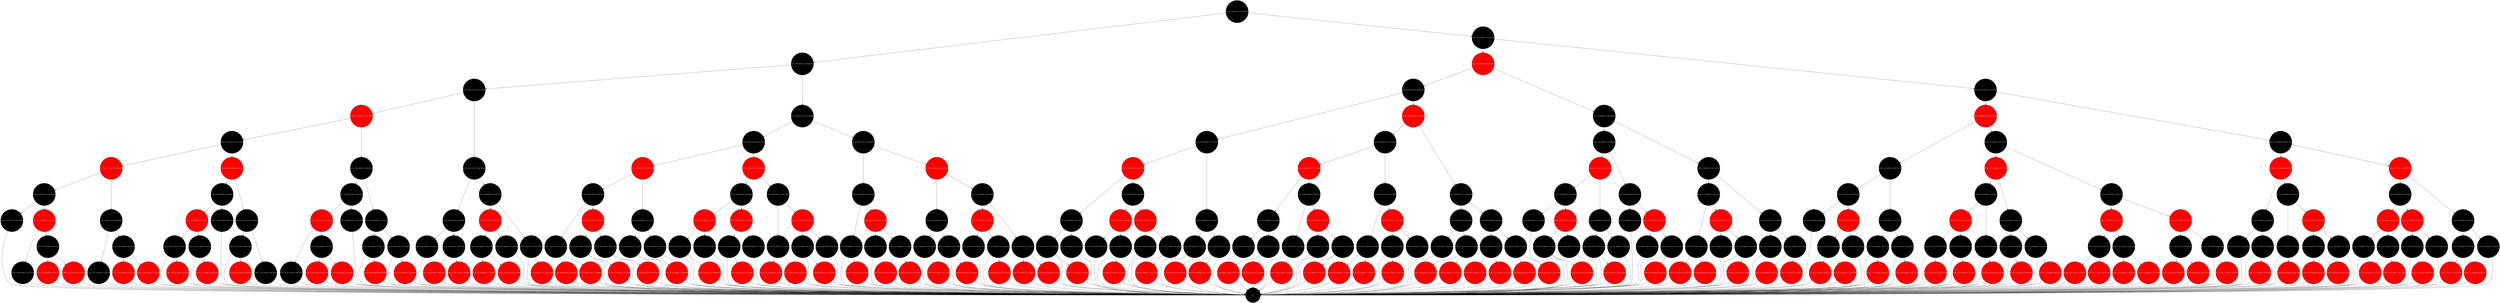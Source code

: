 digraph G{
	node [margin=0 fontcolor=white fontsize=12 width=0.5 shape=circle style=filled]
	edge [fontcolor=grey fontsize=10]
	nil [fillcolor=black fixedsize=shape label="nil" width=2]
	40 [fillcolor=black fixedsize=shape label="id:40 x=1199.715737 y=631.496807" width=3]
	64 -> 40
	40 -> nil
	26 [fillcolor=black fixedsize=shape label="id:26 x=1198.973834 y=281.512429" width=3]
	137 -> 26
	26 -> nil
	221 [fillcolor=red fixedsize=shape label="id:221 x=1189.644389 y=185.474317" width=3]
	266 -> 221
	221 -> nil
	260 [fillcolor=red fixedsize=shape label="id:260 x=1184.145524 y=189.810056" width=3]
	266 -> 260
	260 -> nil
	266 [fillcolor=black fixedsize=shape label="id:266 x=1187.436864 y=653.524512" width=3]
	137 -> 266
	137 [fillcolor=red fixedsize=shape label="id:137 x=1193.924850 y=752.591724" width=3]
	64 -> 137
	64 [fillcolor=black fixedsize=shape label="id:64 x=1199.225412 y=52.333545" width=3]
	17 -> 64
	123 [fillcolor=black fixedsize=shape label="id:123 x=1177.673302 y=35.565119" width=3]
	3 -> 123
	123 -> nil
	71 [fillcolor=red fixedsize=shape label="id:71 x=1169.701528 y=510.823717" width=3]
	192 -> 71
	71 -> nil
	156 [fillcolor=red fixedsize=shape label="id:156 x=1158.411896 y=15.760162" width=3]
	192 -> 156
	156 -> nil
	192 [fillcolor=black fixedsize=shape label="id:192 x=1169.544082 y=608.955498" width=3]
	3 -> 192
	3 [fillcolor=black fixedsize=shape label="id:3 x=1169.741118 y=644.620699" width=3]
	17 -> 3
	17 [fillcolor=red fixedsize=shape label="id:17 x=1183.527271 y=592.391313" width=3]
	38 -> 17
	268 [fillcolor=red fixedsize=shape label="id:268 x=1150.807682 y=456.835428" width=3]
	236 -> 268
	268 -> nil
	236 [fillcolor=black fixedsize=shape label="id:236 x=1152.473499 y=772.300719" width=3]
	103 -> 236
	236 -> nil
	264 [fillcolor=red fixedsize=shape label="id:264 x=1145.198375 y=400.429316" width=3]
	205 -> 264
	264 -> nil
	205 [fillcolor=black fixedsize=shape label="id:205 x=1140.771648 y=16.056146" width=3]
	103 -> 205
	205 -> nil
	103 [fillcolor=red fixedsize=shape label="id:103 x=1148.308816 y=556.999279" width=3]
	189 -> 103
	130 [fillcolor=black fixedsize=shape label="id:130 x=1139.613584 y=68.272268" width=3]
	189 -> 130
	130 -> nil
	189 [fillcolor=black fixedsize=shape label="id:189 x=1139.856566 y=216.918379" width=3]
	81 -> 189
	256 [fillcolor=red fixedsize=shape label="id:256 x=1134.333364 y=64.948745" width=3]
	238 -> 256
	256 -> nil
	238 [fillcolor=black fixedsize=shape label="id:238 x=1133.518541 y=649.630289" width=3]
	69 -> 238
	238 -> nil
	240 [fillcolor=black fixedsize=shape label="id:240 x=1121.292416 y=180.064793" width=3]
	69 -> 240
	240 -> nil
	69 [fillcolor=black fixedsize=shape label="id:69 x=1126.321225 y=410.196454" width=3]
	81 -> 69
	81 [fillcolor=red fixedsize=shape label="id:81 x=1138.600709 y=436.010440" width=3]
	38 -> 81
	38 [fillcolor=black fixedsize=shape label="id:38 x=1154.235614 y=645.512788" width=3]
	66 -> 38
	129 [fillcolor=black fixedsize=shape label="id:129 x=1115.724891 y=369.543915" width=3]
	141 -> 129
	129 -> nil
	219 [fillcolor=red fixedsize=shape label="id:219 x=1100.725905 y=683.567486" width=3]
	234 -> 219
	219 -> nil
	251 [fillcolor=red fixedsize=shape label="id:251 x=1094.445347 y=41.832827" width=3]
	234 -> 251
	251 -> nil
	234 [fillcolor=black fixedsize=shape label="id:234 x=1094.586038 y=199.511551" width=3]
	141 -> 234
	141 [fillcolor=red fixedsize=shape label="id:141 x=1111.111161 y=412.297614" width=3]
	127 -> 141
	30 [fillcolor=black fixedsize=shape label="id:30 x=1084.942529 y=279.128038" width=3]
	127 -> 30
	30 -> nil
	127 [fillcolor=black fixedsize=shape label="id:127 x=1088.907434 y=260.043244" width=3]
	15 -> 127
	228 [fillcolor=red fixedsize=shape label="id:228 x=1081.338667 y=229.023462" width=3]
	204 -> 228
	228 -> nil
	204 [fillcolor=black fixedsize=shape label="id:204 x=1076.643417 y=393.911276" width=3]
	25 -> 204
	204 -> nil
	258 [fillcolor=red fixedsize=shape label="id:258 x=1070.696041 y=206.285511" width=3]
	19 -> 258
	258 -> nil
	19 [fillcolor=black fixedsize=shape label="id:19 x=1064.422294 y=523.588826" width=3]
	25 -> 19
	19 -> nil
	25 [fillcolor=black fixedsize=shape label="id:25 x=1076.534699 y=253.542837" width=3]
	15 -> 25
	15 [fillcolor=black fixedsize=shape label="id:15 x=1082.866023 y=485.051343" width=3]
	66 -> 15
	66 [fillcolor=red fixedsize=shape label="id:66 x=1118.256176 y=764.204617" width=3]
	18 -> 66
	60 [fillcolor=black fixedsize=shape label="id:60 x=1060.639430 y=169.594837" width=3]
	24 -> 60
	60 -> nil
	91 [fillcolor=red fixedsize=shape label="id:91 x=1047.813767 y=349.634212" width=3]
	143 -> 91
	91 -> nil
	54 [fillcolor=red fixedsize=shape label="id:54 x=1039.771036 y=298.435130" width=3]
	143 -> 54
	54 -> nil
	143 [fillcolor=black fixedsize=shape label="id:143 x=1043.937085 y=687.156942" width=3]
	24 -> 143
	24 [fillcolor=black fixedsize=shape label="id:24 x=1055.422565 y=208.640816" width=3]
	20 -> 24
	102 [fillcolor=red fixedsize=shape label="id:102 x=1030.848076 y=12.404622" width=3]
	244 -> 102
	102 -> nil
	243 [fillcolor=red fixedsize=shape label="id:243 x=1018.592219 y=140.038050" width=3]
	244 -> 243
	243 -> nil
	244 [fillcolor=black fixedsize=shape label="id:244 x=1024.790963 y=708.295946" width=3]
	16 -> 244
	206 [fillcolor=black fixedsize=shape label="id:206 x=997.869396 y=516.613468" width=3]
	16 -> 206
	206 -> nil
	16 [fillcolor=red fixedsize=shape label="id:16 x=1008.421739 y=592.567183" width=3]
	80 -> 16
	113 [fillcolor=red fixedsize=shape label="id:113 x=989.511272 y=56.416076" width=3]
	75 -> 113
	113 -> nil
	75 [fillcolor=black fixedsize=shape label="id:75 x=989.812512 y=284.134408" width=3]
	80 -> 75
	75 -> nil
	80 [fillcolor=black fixedsize=shape label="id:80 x=990.069310 y=735.929197" width=3]
	20 -> 80
	20 [fillcolor=black fixedsize=shape label="id:20 x=1037.213797 y=446.395846" width=3]
	18 -> 20
	18 [fillcolor=black fixedsize=shape label="id:18 x=1062.753435 y=533.200052" width=3]
	6 -> 18
	78 [fillcolor=red fixedsize=shape label="id:78 x=986.914182 y=288.406847" width=3]
	237 -> 78
	78 -> nil
	271 [fillcolor=red fixedsize=shape label="id:271 x=984.105700 y=23.098383" width=3]
	237 -> 271
	271 -> nil
	237 [fillcolor=black fixedsize=shape label="id:237 x=986.331917 y=721.773954" width=3]
	106 -> 237
	257 [fillcolor=red fixedsize=shape label="id:257 x=974.791923 y=122.340258" width=3]
	252 -> 257
	257 -> nil
	252 [fillcolor=black fixedsize=shape label="id:252 x=975.187848 y=186.857102" width=3]
	133 -> 252
	252 -> nil
	270 [fillcolor=red fixedsize=shape label="id:270 x=966.571872 y=789.715014" width=3]
	150 -> 270
	270 -> nil
	150 [fillcolor=black fixedsize=shape label="id:150 x=968.238552 y=450.754039" width=3]
	133 -> 150
	150 -> nil
	133 [fillcolor=red fixedsize=shape label="id:133 x=971.393431 y=436.661599" width=3]
	106 -> 133
	106 [fillcolor=black fixedsize=shape label="id:106 x=979.414632 y=458.936792" width=3]
	111 -> 106
	254 [fillcolor=red fixedsize=shape label="id:254 x=961.248665 y=784.365249" width=3]
	247 -> 254
	254 -> nil
	247 [fillcolor=black fixedsize=shape label="id:247 x=959.547578 y=167.091437" width=3]
	139 -> 247
	247 -> nil
	136 [fillcolor=black fixedsize=shape label="id:136 x=954.026583 y=276.512198" width=3]
	139 -> 136
	136 -> nil
	139 [fillcolor=black fixedsize=shape label="id:139 x=958.468086 y=475.235703" width=3]
	111 -> 139
	111 [fillcolor=red fixedsize=shape label="id:111 x=965.236772 y=155.012029" width=3]
	115 -> 111
	275 [fillcolor=red fixedsize=shape label="id:275 x=949.054345 y=344.921464" width=3]
	249 -> 275
	275 -> nil
	249 [fillcolor=black fixedsize=shape label="id:249 x=924.661129 y=734.805535" width=3]
	210 -> 249
	249 -> nil
	209 [fillcolor=black fixedsize=shape label="id:209 x=915.219736 y=192.453315" width=3]
	210 -> 209
	209 -> nil
	210 [fillcolor=red fixedsize=shape label="id:210 x=923.330094 y=177.456598" width=3]
	121 -> 210
	267 [fillcolor=red fixedsize=shape label="id:267 x=901.672101 y=102.366172" width=3]
	214 -> 267
	267 -> nil
	214 [fillcolor=black fixedsize=shape label="id:214 x=901.340766 y=98.952197" width=3]
	211 -> 214
	214 -> nil
	56 [fillcolor=black fixedsize=shape label="id:56 x=900.022684 y=557.523409" width=3]
	211 -> 56
	56 -> nil
	211 [fillcolor=red fixedsize=shape label="id:211 x=900.407083 y=321.924399" width=3]
	121 -> 211
	121 [fillcolor=black fixedsize=shape label="id:121 x=914.942402 y=426.478643" width=3]
	7 -> 121
	87 [fillcolor=red fixedsize=shape label="id:87 x=896.617418 y=647.602208" width=3]
	125 -> 87
	87 -> nil
	233 [fillcolor=red fixedsize=shape label="id:233 x=888.732961 y=333.604318" width=3]
	125 -> 233
	233 -> nil
	125 [fillcolor=black fixedsize=shape label="id:125 x=892.299581 y=272.304977" width=3]
	61 -> 125
	279 [fillcolor=red fixedsize=shape label="id:279 x=877.291962 y=738.836742" width=3]
	41 -> 279
	279 -> nil
	41 [fillcolor=black fixedsize=shape label="id:41 x=878.192046 y=427.621252" width=3]
	151 -> 41
	41 -> nil
	183 [fillcolor=black fixedsize=shape label="id:183 x=868.505554 y=61.808493" width=3]
	151 -> 183
	183 -> nil
	151 [fillcolor=red fixedsize=shape label="id:151 x=874.613493 y=53.451344" width=3]
	61 -> 151
	61 [fillcolor=black fixedsize=shape label="id:61 x=884.123027 y=186.340607" width=3]
	7 -> 61
	7 [fillcolor=red fixedsize=shape label="id:7 x=898.082903 y=632.063649" width=3]
	115 -> 7
	115 [fillcolor=black fixedsize=shape label="id:115 x=949.765709 y=750.120554" width=3]
	31 -> 115
	201 [fillcolor=red fixedsize=shape label="id:201 x=846.887631 y=162.564938" width=3]
	32 -> 201
	201 -> nil
	32 [fillcolor=black fixedsize=shape label="id:32 x=846.664692 y=234.423575" width=3]
	36 -> 32
	32 -> nil
	29 [fillcolor=black fixedsize=shape label="id:29 x=834.570050 y=17.243772" width=3]
	48 -> 29
	29 -> nil
	67 [fillcolor=red fixedsize=shape label="id:67 x=828.476269 y=6.154601" width=3]
	108 -> 67
	67 -> nil
	52 [fillcolor=red fixedsize=shape label="id:52 x=789.927145 y=188.093402" width=3]
	108 -> 52
	52 -> nil
	108 [fillcolor=black fixedsize=shape label="id:108 x=823.485460 y=255.508872" width=3]
	48 -> 108
	48 [fillcolor=red fixedsize=shape label="id:48 x=833.755373 y=182.621870" width=3]
	36 -> 48
	36 [fillcolor=black fixedsize=shape label="id:36 x=844.796344 y=334.258149" width=3]
	8 -> 36
	146 [fillcolor=red fixedsize=shape label="id:146 x=788.673196 y=521.038500" width=3]
	59 -> 146
	146 -> nil
	59 [fillcolor=black fixedsize=shape label="id:59 x=784.440785 y=611.805942" width=3]
	73 -> 59
	59 -> nil
	90 [fillcolor=red fixedsize=shape label="id:90 x=778.796079 y=573.040633" width=3]
	89 -> 90
	90 -> nil
	89 [fillcolor=black fixedsize=shape label="id:89 x=776.946034 y=448.976469" width=3]
	73 -> 89
	89 -> nil
	73 [fillcolor=black fixedsize=shape label="id:73 x=782.618189 y=211.723318" width=3]
	72 -> 73
	131 [fillcolor=black fixedsize=shape label="id:131 x=772.734470 y=698.070253" width=3]
	21 -> 131
	131 -> nil
	154 [fillcolor=red fixedsize=shape label="id:154 x=764.471464 y=756.967013" width=3]
	135 -> 154
	154 -> nil
	135 [fillcolor=black fixedsize=shape label="id:135 x=756.664770 y=648.642051" width=3]
	21 -> 135
	135 -> nil
	21 [fillcolor=red fixedsize=shape label="id:21 x=771.203687 y=148.959551" width=3]
	27 -> 21
	42 [fillcolor=red fixedsize=shape label="id:42 x=750.766821 y=178.095311" width=3]
	28 -> 42
	42 -> nil
	134 [fillcolor=red fixedsize=shape label="id:134 x=746.345960 y=275.164300" width=3]
	28 -> 134
	134 -> nil
	28 [fillcolor=black fixedsize=shape label="id:28 x=746.952611 y=23.178473" width=3]
	27 -> 28
	27 [fillcolor=black fixedsize=shape label="id:27 x=755.426008 y=362.793024" width=3]
	72 -> 27
	72 [fillcolor=red fixedsize=shape label="id:72 x=776.204913 y=146.770163" width=3]
	8 -> 72
	8 [fillcolor=black fixedsize=shape label="id:8 x=788.752797 y=229.692933" width=3]
	31 -> 8
	31 [fillcolor=black fixedsize=shape label="id:31 x=862.877235 y=314.589995" width=3]
	6 -> 31
	6 [fillcolor=black fixedsize=shape label="id:6 x=988.820282 y=265.602431" width=3]
	2 -> 6
	140 [fillcolor=red fixedsize=shape label="id:140 x=731.419938 y=512.833795" width=3]
	22 -> 140
	140 -> nil
	22 [fillcolor=black fixedsize=shape label="id:22 x=736.576375 y=108.303646" width=3]
	97 -> 22
	22 -> nil
	47 [fillcolor=black fixedsize=shape label="id:47 x=718.029305 y=152.519661" width=3]
	97 -> 47
	47 -> nil
	97 [fillcolor=black fixedsize=shape label="id:97 x=729.218849 y=232.726859" width=3]
	43 -> 97
	132 [fillcolor=black fixedsize=shape label="id:132 x=702.120876 y=665.224126" width=3]
	144 -> 132
	132 -> nil
	194 [fillcolor=red fixedsize=shape label="id:194 x=680.252082 y=33.799664" width=3]
	34 -> 194
	194 -> nil
	34 [fillcolor=black fixedsize=shape label="id:34 x=681.268540 y=799.597118" width=3]
	144 -> 34
	34 -> nil
	144 [fillcolor=red fixedsize=shape label="id:144 x=696.778060 y=269.368268" width=3]
	118 -> 144
	138 [fillcolor=black fixedsize=shape label="id:138 x=657.264663 y=290.954455" width=3]
	191 -> 138
	138 -> nil
	208 [fillcolor=red fixedsize=shape label="id:208 x=655.307682 y=118.574474" width=3]
	107 -> 208
	208 -> nil
	107 [fillcolor=black fixedsize=shape label="id:107 x=654.153325 y=669.498108" width=3]
	191 -> 107
	107 -> nil
	191 [fillcolor=red fixedsize=shape label="id:191 x=656.159456 y=121.326713" width=3]
	118 -> 191
	118 [fillcolor=black fixedsize=shape label="id:118 x=676.330380 y=376.266327" width=3]
	43 -> 118
	43 [fillcolor=red fixedsize=shape label="id:43 x=713.383829 y=204.767554" width=3]
	23 -> 43
	46 [fillcolor=black fixedsize=shape label="id:46 x=649.410675 y=571.474075" width=3]
	109 -> 46
	46 -> nil
	126 [fillcolor=red fixedsize=shape label="id:126 x=642.853170 y=303.145035" width=3]
	215 -> 126
	126 -> nil
	93 [fillcolor=red fixedsize=shape label="id:93 x=632.682266 y=464.775966" width=3]
	215 -> 93
	93 -> nil
	215 [fillcolor=black fixedsize=shape label="id:215 x=638.155229 y=47.251169" width=3]
	109 -> 215
	109 [fillcolor=black fixedsize=shape label="id:109 x=646.602225 y=89.756876" width=3]
	23 -> 109
	23 [fillcolor=black fixedsize=shape label="id:23 x=652.830505 y=57.778958" width=3]
	39 -> 23
	152 [fillcolor=black fixedsize=shape label="id:152 x=621.836275 y=756.423317" width=3]
	145 -> 152
	152 -> nil
	186 [fillcolor=red fixedsize=shape label="id:186 x=608.156849 y=703.974954" width=3]
	155 -> 186
	186 -> nil
	190 [fillcolor=red fixedsize=shape label="id:190 x=594.326259 y=52.128152" width=3]
	155 -> 190
	190 -> nil
	155 [fillcolor=black fixedsize=shape label="id:155 x=598.711141 y=112.593447" width=3]
	145 -> 155
	145 [fillcolor=black fixedsize=shape label="id:145 x=610.004699 y=365.285675" width=3]
	53 -> 145
	263 [fillcolor=red fixedsize=shape label="id:263 x=580.671530 y=256.360481" width=3]
	203 -> 263
	263 -> nil
	203 [fillcolor=black fixedsize=shape label="id:203 x=572.637842 y=412.688743" width=3]
	142 -> 203
	203 -> nil
	261 [fillcolor=black fixedsize=shape label="id:261 x=565.552078 y=537.178438" width=3]
	226 -> 261
	261 -> nil
	277 [fillcolor=red fixedsize=shape label="id:277 x=556.449775 y=130.165332" width=3]
	269 -> 277
	277 -> nil
	269 [fillcolor=black fixedsize=shape label="id:269 x=554.095524 y=437.153639" width=3]
	226 -> 269
	269 -> nil
	226 [fillcolor=red fixedsize=shape label="id:226 x=565.131392 y=289.164111" width=3]
	142 -> 226
	142 [fillcolor=black fixedsize=shape label="id:142 x=568.336433 y=705.677921" width=3]
	53 -> 142
	53 [fillcolor=red fixedsize=shape label="id:53 x=588.410501 y=232.747545" width=3]
	92 -> 53
	160 [fillcolor=red fixedsize=shape label="id:160 x=548.059645 y=767.026155" width=3]
	153 -> 160
	160 -> nil
	161 [fillcolor=red fixedsize=shape label="id:161 x=538.568017 y=415.682037" width=3]
	153 -> 161
	161 -> nil
	153 [fillcolor=black fixedsize=shape label="id:153 x=541.149948 y=401.638621" width=3]
	158 -> 153
	259 [fillcolor=red fixedsize=shape label="id:259 x=525.130444 y=244.127205" width=3]
	174 -> 259
	259 -> nil
	174 [fillcolor=black fixedsize=shape label="id:174 x=524.892381 y=514.036019" width=3]
	207 -> 174
	174 -> nil
	164 [fillcolor=black fixedsize=shape label="id:164 x=523.668972 y=548.863231" width=3]
	207 -> 164
	164 -> nil
	207 [fillcolor=red fixedsize=shape label="id:207 x=524.356770 y=394.746306" width=3]
	158 -> 207
	158 [fillcolor=black fixedsize=shape label="id:158 x=537.879153 y=303.719868" width=3]
	92 -> 158
	92 [fillcolor=black fixedsize=shape label="id:92 x=550.666221 y=775.484464" width=3]
	105 -> 92
	171 [fillcolor=black fixedsize=shape label="id:171 x=520.857799 y=599.967233" width=3]
	218 -> 171
	171 -> nil
	262 [fillcolor=red fixedsize=shape label="id:262 x=503.184439 y=408.595385" width=3]
	227 -> 262
	262 -> nil
	188 [fillcolor=red fixedsize=shape label="id:188 x=499.045254 y=125.164551" width=3]
	227 -> 188
	188 -> nil
	227 [fillcolor=black fixedsize=shape label="id:227 x=500.163797 y=20.130809" width=3]
	218 -> 227
	218 [fillcolor=black fixedsize=shape label="id:218 x=504.639519 y=82.812955" width=3]
	82 -> 218
	169 [fillcolor=red fixedsize=shape label="id:169 x=494.521284 y=797.329739" width=3]
	117 -> 169
	169 -> nil
	246 [fillcolor=red fixedsize=shape label="id:246 x=491.672261 y=521.971869" width=3]
	117 -> 246
	246 -> nil
	117 [fillcolor=black fixedsize=shape label="id:117 x=493.497980 y=322.301173" width=3]
	124 -> 117
	76 [fillcolor=red fixedsize=shape label="id:76 x=486.236492 y=433.386327" width=3]
	223 -> 76
	76 -> nil
	198 [fillcolor=red fixedsize=shape label="id:198 x=482.737837 y=545.295408" width=3]
	223 -> 198
	198 -> nil
	223 [fillcolor=black fixedsize=shape label="id:223 x=484.574288 y=41.224541" width=3]
	124 -> 223
	124 [fillcolor=black fixedsize=shape label="id:124 x=486.465298 y=506.630329" width=3]
	82 -> 124
	82 [fillcolor=black fixedsize=shape label="id:82 x=494.557571 y=105.444264" width=3]
	105 -> 82
	105 [fillcolor=red fixedsize=shape label="id:105 x=521.668756 y=779.197456" width=3]
	39 -> 105
	39 [fillcolor=black fixedsize=shape label="id:39 x=628.895454 y=604.905419" width=3]
	4 -> 39
	63 [fillcolor=black fixedsize=shape label="id:63 x=480.376814 y=237.383068" width=3]
	112 -> 63
	63 -> nil
	248 [fillcolor=red fixedsize=shape label="id:248 x=475.521325 y=663.056198" width=3]
	177 -> 248
	248 -> nil
	177 [fillcolor=black fixedsize=shape label="id:177 x=469.555999 y=771.286900" width=3]
	241 -> 177
	177 -> nil
	199 [fillcolor=black fixedsize=shape label="id:199 x=460.676873 y=194.294440" width=3]
	241 -> 199
	199 -> nil
	241 [fillcolor=red fixedsize=shape label="id:241 x=466.585720 y=527.294465" width=3]
	112 -> 241
	112 [fillcolor=black fixedsize=shape label="id:112 x=476.969395 y=528.042030" width=3]
	148 -> 112
	224 [fillcolor=red fixedsize=shape label="id:224 x=456.135154 y=461.474658" width=3]
	193 -> 224
	224 -> nil
	193 [fillcolor=black fixedsize=shape label="id:193 x=452.212138 y=644.526391" width=3]
	44 -> 193
	193 -> nil
	173 [fillcolor=black fixedsize=shape label="id:173 x=441.589858 y=538.934917" width=3]
	44 -> 173
	173 -> nil
	44 [fillcolor=black fixedsize=shape label="id:44 x=450.688048 y=300.553043" width=3]
	148 -> 44
	148 [fillcolor=red fixedsize=shape label="id:148 x=456.363311 y=458.707455" width=3]
	49 -> 148
	57 [fillcolor=black fixedsize=shape label="id:57 x=437.946376 y=790.157181" width=3]
	94 -> 57
	57 -> nil
	74 [fillcolor=black fixedsize=shape label="id:74 x=429.047362 y=752.569318" width=3]
	181 -> 74
	74 -> nil
	280 [fillcolor=red fixedsize=shape label="id:280 x=417.551644 y=240.570511" width=3]
	101 -> 280
	280 -> nil
	101 [fillcolor=black fixedsize=shape label="id:101 x=420.354511 y=115.530707" width=3]
	181 -> 101
	101 -> nil
	181 [fillcolor=red fixedsize=shape label="id:181 x=425.918956 y=611.519984" width=3]
	94 -> 181
	94 [fillcolor=black fixedsize=shape label="id:94 x=430.903242 y=616.920712" width=3]
	49 -> 94
	49 [fillcolor=black fixedsize=shape label="id:49 x=440.390057 y=580.398598" width=3]
	5 -> 49
	195 [fillcolor=red fixedsize=shape label="id:195 x=413.043636 y=616.978635" width=3]
	70 -> 195
	195 -> nil
	200 [fillcolor=red fixedsize=shape label="id:200 x=380.480388 y=264.565038" width=3]
	70 -> 200
	200 -> nil
	70 [fillcolor=black fixedsize=shape label="id:70 x=407.795439 y=106.925140" width=3]
	86 -> 70
	180 [fillcolor=black fixedsize=shape label="id:180 x=372.958733 y=423.970604" width=3]
	202 -> 180
	180 -> nil
	235 [fillcolor=red fixedsize=shape label="id:235 x=367.025582 y=787.261640" width=3]
	212 -> 235
	235 -> nil
	212 [fillcolor=black fixedsize=shape label="id:212 x=365.344497 y=420.086015" width=3]
	202 -> 212
	212 -> nil
	202 [fillcolor=red fixedsize=shape label="id:202 x=367.328965 y=204.131025" width=3]
	86 -> 202
	86 [fillcolor=black fixedsize=shape label="id:86 x=377.276806 y=235.217311" width=3]
	79 -> 86
	50 [fillcolor=black fixedsize=shape label="id:50 x=356.763768 y=238.397796" width=3]
	104 -> 50
	50 -> nil
	182 [fillcolor=red fixedsize=shape label="id:182 x=353.460099 y=334.950415" width=3]
	168 -> 182
	182 -> nil
	232 [fillcolor=red fixedsize=shape label="id:232 x=343.521065 y=235.685420" width=3]
	168 -> 232
	232 -> nil
	168 [fillcolor=black fixedsize=shape label="id:168 x=347.985625 y=622.293066" width=3]
	104 -> 168
	104 [fillcolor=black fixedsize=shape label="id:104 x=353.753959 y=572.391388" width=3]
	79 -> 104
	79 [fillcolor=black fixedsize=shape label="id:79 x=364.802327 y=87.953785" width=3]
	5 -> 79
	5 [fillcolor=black fixedsize=shape label="id:5 x=414.696857 y=608.542787" width=3]
	4 -> 5
	4 [fillcolor=red fixedsize=shape label="id:4 x=480.654339 y=486.144380" width=3]
	51 -> 4
	65 [fillcolor=black fixedsize=shape label="id:65 x=333.193548 y=784.649251" width=3]
	62 -> 65
	65 -> nil
	179 [fillcolor=red fixedsize=shape label="id:179 x=327.421478 y=492.415444" width=3]
	84 -> 179
	179 -> nil
	197 [fillcolor=red fixedsize=shape label="id:197 x=321.843038 y=788.575595" width=3]
	84 -> 197
	197 -> nil
	84 [fillcolor=black fixedsize=shape label="id:84 x=325.116319 y=270.942475" width=3]
	157 -> 84
	162 [fillcolor=black fixedsize=shape label="id:162 x=314.982349 y=793.510896" width=3]
	157 -> 162
	162 -> nil
	157 [fillcolor=red fixedsize=shape label="id:157 x=321.321255 y=631.227062" width=3]
	62 -> 157
	62 [fillcolor=black fixedsize=shape label="id:62 x=332.873377 y=416.200025" width=3]
	45 -> 62
	225 [fillcolor=red fixedsize=shape label="id:225 x=307.803865 y=339.565719" width=3]
	122 -> 225
	225 -> nil
	122 [fillcolor=black fixedsize=shape label="id:122 x=307.634636 y=450.115433" width=3]
	77 -> 122
	122 -> nil
	175 [fillcolor=red fixedsize=shape label="id:175 x=298.488656 y=438.711025" width=3]
	99 -> 175
	175 -> nil
	99 [fillcolor=black fixedsize=shape label="id:99 x=305.907051 y=392.439229" width=3]
	77 -> 99
	99 -> nil
	77 [fillcolor=black fixedsize=shape label="id:77 x=306.323825 y=203.624133" width=3]
	45 -> 77
	45 [fillcolor=black fixedsize=shape label="id:45 x=308.181032 y=648.716178" width=3]
	35 -> 45
	272 [fillcolor=red fixedsize=shape label="id:272 x=284.528008 y=320.668095" width=3]
	250 -> 272
	272 -> nil
	250 [fillcolor=black fixedsize=shape label="id:250 x=272.671029 y=150.781604" width=3]
	196 -> 250
	250 -> nil
	276 [fillcolor=red fixedsize=shape label="id:276 x=266.194285 y=73.013824" width=3]
	265 -> 276
	276 -> nil
	265 [fillcolor=black fixedsize=shape label="id:265 x=262.140060 y=140.194705" width=3]
	196 -> 265
	265 -> nil
	196 [fillcolor=red fixedsize=shape label="id:196 x=268.213716 y=476.378086" width=3]
	98 -> 196
	245 [fillcolor=red fixedsize=shape label="id:245 x=256.382085 y=720.606824" width=3]
	163 -> 245
	245 -> nil
	163 [fillcolor=black fixedsize=shape label="id:163 x=255.355116 y=654.360998" width=3]
	98 -> 163
	163 -> nil
	98 [fillcolor=black fixedsize=shape label="id:98 x=259.574904 y=52.919328" width=3]
	110 -> 98
	253 [fillcolor=red fixedsize=shape label="id:253 x=243.580456 y=629.067563" width=3]
	120 -> 253
	253 -> nil
	120 [fillcolor=black fixedsize=shape label="id:120 x=237.405100 y=480.746698" width=3]
	166 -> 120
	120 -> nil
	278 [fillcolor=red fixedsize=shape label="id:278 x=207.420986 y=498.932163" width=3]
	217 -> 278
	278 -> nil
	217 [fillcolor=black fixedsize=shape label="id:217 x=208.644963 y=765.405450" width=3]
	166 -> 217
	217 -> nil
	166 [fillcolor=black fixedsize=shape label="id:166 x=226.148712 y=670.715772" width=3]
	110 -> 166
	110 [fillcolor=red fixedsize=shape label="id:110 x=255.112438 y=753.017108" width=3]
	96 -> 110
	239 [fillcolor=red fixedsize=shape label="id:239 x=201.194437 y=0.014562" width=3]
	85 -> 239
	239 -> nil
	273 [fillcolor=red fixedsize=shape label="id:273 x=196.355471 y=91.534709" width=3]
	85 -> 273
	273 -> nil
	85 [fillcolor=black fixedsize=shape label="id:85 x=200.224013 y=1.002514" width=3]
	83 -> 85
	216 [fillcolor=red fixedsize=shape label="id:216 x=190.937848 y=256.529016" width=3]
	100 -> 216
	216 -> nil
	274 [fillcolor=red fixedsize=shape label="id:274 x=176.864516 y=273.297239" width=3]
	100 -> 274
	274 -> nil
	100 [fillcolor=black fixedsize=shape label="id:100 x=181.210189 y=426.457143" width=3]
	83 -> 100
	83 [fillcolor=red fixedsize=shape label="id:83 x=190.943903 y=792.714186" width=3]
	119 -> 83
	229 [fillcolor=red fixedsize=shape label="id:229 x=167.383297 y=783.667509" width=3]
	1 -> 229
	229 -> nil
	178 [fillcolor=red fixedsize=shape label="id:178 x=158.049024 y=667.052847" width=3]
	1 -> 178
	178 -> nil
	1 [fillcolor=black fixedsize=shape label="id:1 x=163.373218 y=497.849962" width=3]
	165 -> 1
	231 [fillcolor=red fixedsize=shape label="id:231 x=131.773230 y=770.334245" width=3]
	176 -> 231
	231 -> nil
	176 [fillcolor=black fixedsize=shape label="id:176 x=136.477269 y=693.868883" width=3]
	165 -> 176
	176 -> nil
	165 [fillcolor=red fixedsize=shape label="id:165 x=157.212885 y=460.965525" width=3]
	119 -> 165
	119 [fillcolor=black fixedsize=shape label="id:119 x=170.656766 y=764.925777" width=3]
	96 -> 119
	96 [fillcolor=black fixedsize=shape label="id:96 x=207.298031 y=367.714792" width=3]
	35 -> 96
	35 [fillcolor=red fixedsize=shape label="id:35 x=289.056674 y=641.423059" width=3]
	10 -> 35
	88 [fillcolor=black fixedsize=shape label="id:88 x=121.045425 y=158.192257" width=3]
	14 -> 88
	88 -> nil
	149 [fillcolor=red fixedsize=shape label="id:149 x=113.790559 y=357.422546" width=3]
	95 -> 149
	149 -> nil
	95 [fillcolor=black fixedsize=shape label="id:95 x=117.196270 y=404.365899" width=3]
	14 -> 95
	95 -> nil
	14 [fillcolor=black fixedsize=shape label="id:14 x=117.699201 y=104.968746" width=3]
	58 -> 14
	159 [fillcolor=red fixedsize=shape label="id:159 x=104.645939 y=360.821188" width=3]
	147 -> 159
	159 -> nil
	147 [fillcolor=black fixedsize=shape label="id:147 x=103.944780 y=378.247848" width=3]
	13 -> 147
	147 -> nil
	242 [fillcolor=red fixedsize=shape label="id:242 x=100.608786 y=196.607531" width=3]
	172 -> 242
	242 -> nil
	230 [fillcolor=red fixedsize=shape label="id:230 x=94.831923 y=414.812024" width=3]
	172 -> 230
	230 -> nil
	172 [fillcolor=black fixedsize=shape label="id:172 x=97.388355 y=443.909317" width=3]
	128 -> 172
	11 [fillcolor=black fixedsize=shape label="id:11 x=85.623544 y=10.771691" width=3]
	128 -> 11
	11 -> nil
	128 [fillcolor=red fixedsize=shape label="id:128 x=88.976011 y=470.917978" width=3]
	13 -> 128
	13 [fillcolor=black fixedsize=shape label="id:13 x=100.736635 y=343.058743" width=3]
	58 -> 13
	58 [fillcolor=red fixedsize=shape label="id:58 x=111.791128 y=665.638679" width=3]
	37 -> 58
	114 [fillcolor=black fixedsize=shape label="id:114 x=75.465297 y=387.736079" width=3]
	55 -> 114
	114 -> nil
	116 [fillcolor=red fixedsize=shape label="id:116 x=59.916402 y=574.395727" width=3]
	222 -> 116
	116 -> nil
	185 [fillcolor=red fixedsize=shape label="id:185 x=53.522005 y=195.515015" width=3]
	222 -> 185
	185 -> nil
	222 [fillcolor=black fixedsize=shape label="id:222 x=56.376000 y=316.885338" width=3]
	55 -> 222
	55 [fillcolor=red fixedsize=shape label="id:55 x=61.498401 y=243.875769" width=3]
	68 -> 55
	255 [fillcolor=red fixedsize=shape label="id:255 x=34.316979 y=666.714748" width=3]
	187 -> 255
	255 -> nil
	187 [fillcolor=black fixedsize=shape label="id:187 x=25.659015 y=449.217181" width=3]
	220 -> 187
	187 -> nil
	33 [fillcolor=black fixedsize=shape label="id:33 x=20.079560 y=536.241994" width=3]
	220 -> 33
	33 -> nil
	220 [fillcolor=red fixedsize=shape label="id:220 x=20.686308 y=385.340527" width=3]
	68 -> 220
	68 [fillcolor=black fixedsize=shape label="id:68 x=36.460505 y=552.798683" width=3]
	9 -> 68
	12 [fillcolor=red fixedsize=shape label="id:12 x=8.429877 y=238.396083" width=3]
	213 -> 12
	12 -> nil
	184 [fillcolor=red fixedsize=shape label="id:184 x=7.657604 y=596.831533" width=3]
	213 -> 184
	184 -> nil
	213 [fillcolor=black fixedsize=shape label="id:213 x=7.683144 y=433.748367" width=3]
	167 -> 213
	170 [fillcolor=black fixedsize=shape label="id:170 x=0.789420 y=578.659719" width=3]
	167 -> 170
	170 -> nil
	167 [fillcolor=black fixedsize=shape label="id:167 x=3.258642 y=552.967295" width=3]
	9 -> 167
	9 [fillcolor=red fixedsize=shape label="id:9 x=18.799721 y=380.799264" width=3]
	37 -> 9
	37 [fillcolor=black fixedsize=shape label="id:37 x=76.148646 y=598.527228" width=3]
	10 -> 37
	10 [fillcolor=black fixedsize=shape label="id:10 x=126.559970 y=341.307266" width=3]
	51 -> 10
	51 [fillcolor=black fixedsize=shape label="id:51 x=337.839807 y=35.932992" width=3]
	2 -> 51
	2 [fillcolor=black fixedsize=shape label="id:2 x=740.407475 y=335.589979" width=3]
}